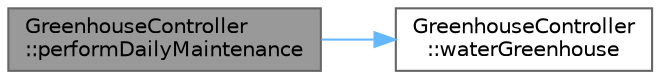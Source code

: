 digraph "GreenhouseController::performDailyMaintenance"
{
 // INTERACTIVE_SVG=YES
 // LATEX_PDF_SIZE
  bgcolor="transparent";
  edge [fontname=Helvetica,fontsize=10,labelfontname=Helvetica,labelfontsize=10];
  node [fontname=Helvetica,fontsize=10,shape=box,height=0.2,width=0.4];
  rankdir="LR";
  Node1 [id="Node000001",label="GreenhouseController\l::performDailyMaintenance",height=0.2,width=0.4,color="gray40", fillcolor="grey60", style="filled", fontcolor="black",tooltip="Perform daily maintenance routine."];
  Node1 -> Node2 [id="edge1_Node000001_Node000002",color="steelblue1",style="solid",tooltip=" "];
  Node2 [id="Node000002",label="GreenhouseController\l::waterGreenhouse",height=0.2,width=0.4,color="grey40", fillcolor="white", style="filled",URL="$class_greenhouse_controller.html#a76d285f664101a68c2cc1947ef0a816a",tooltip="Water all plants in the greenhouse."];
}
